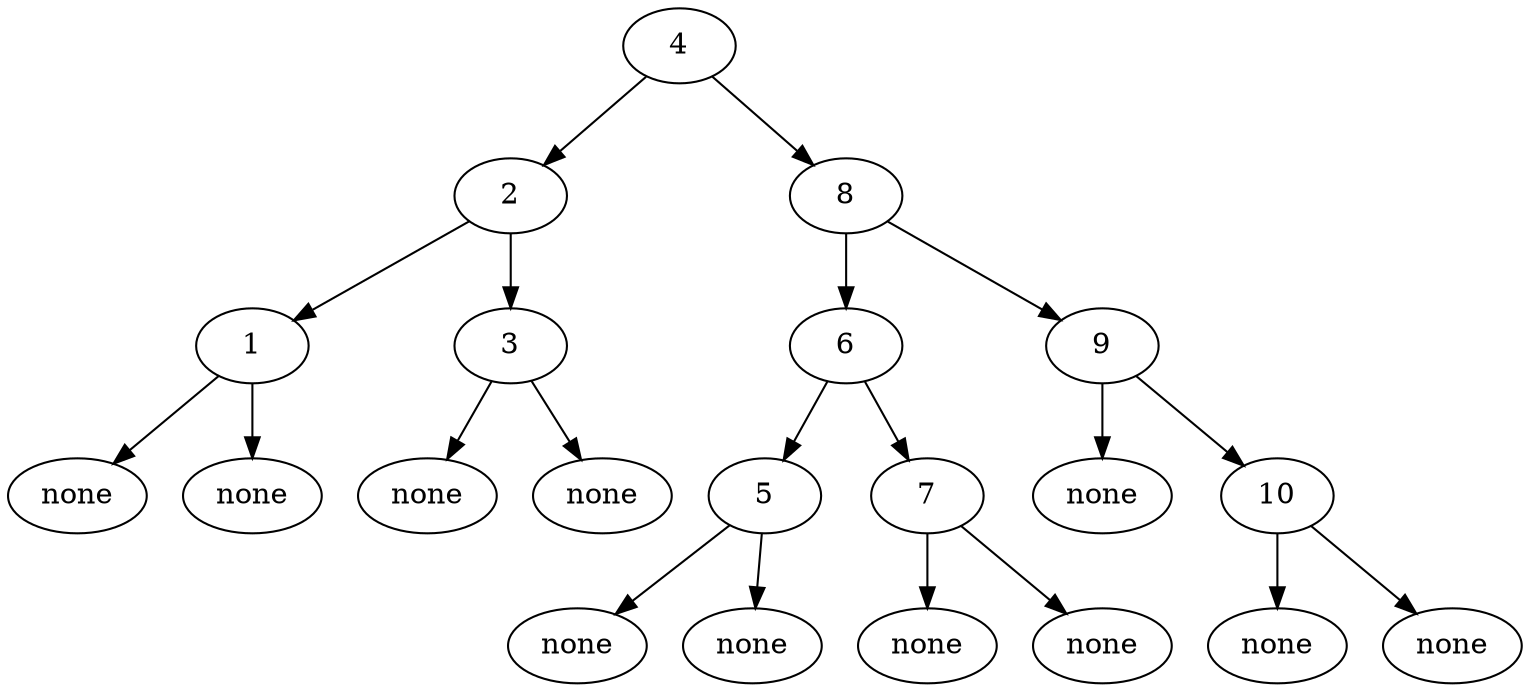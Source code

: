digraph {
  4 -> 2;
  2 -> 1;
  null0[label="none"];
  1-> null0
  null1[label="none"];
  1-> null1
  2 -> 3;
  null2[label="none"];
  3-> null2
  null3[label="none"];
  3-> null3
  4 -> 8;
  8 -> 6;
  6 -> 5;
  null4[label="none"];
  5-> null4
  null5[label="none"];
  5-> null5
  6 -> 7;
  null6[label="none"];
  7-> null6
  null7[label="none"];
  7-> null7
  8 -> 9;
  null8[label="none"];
  9-> null8
  9 -> 10;
  null9[label="none"];
  10-> null9
  null10[label="none"];
  10-> null10
}

